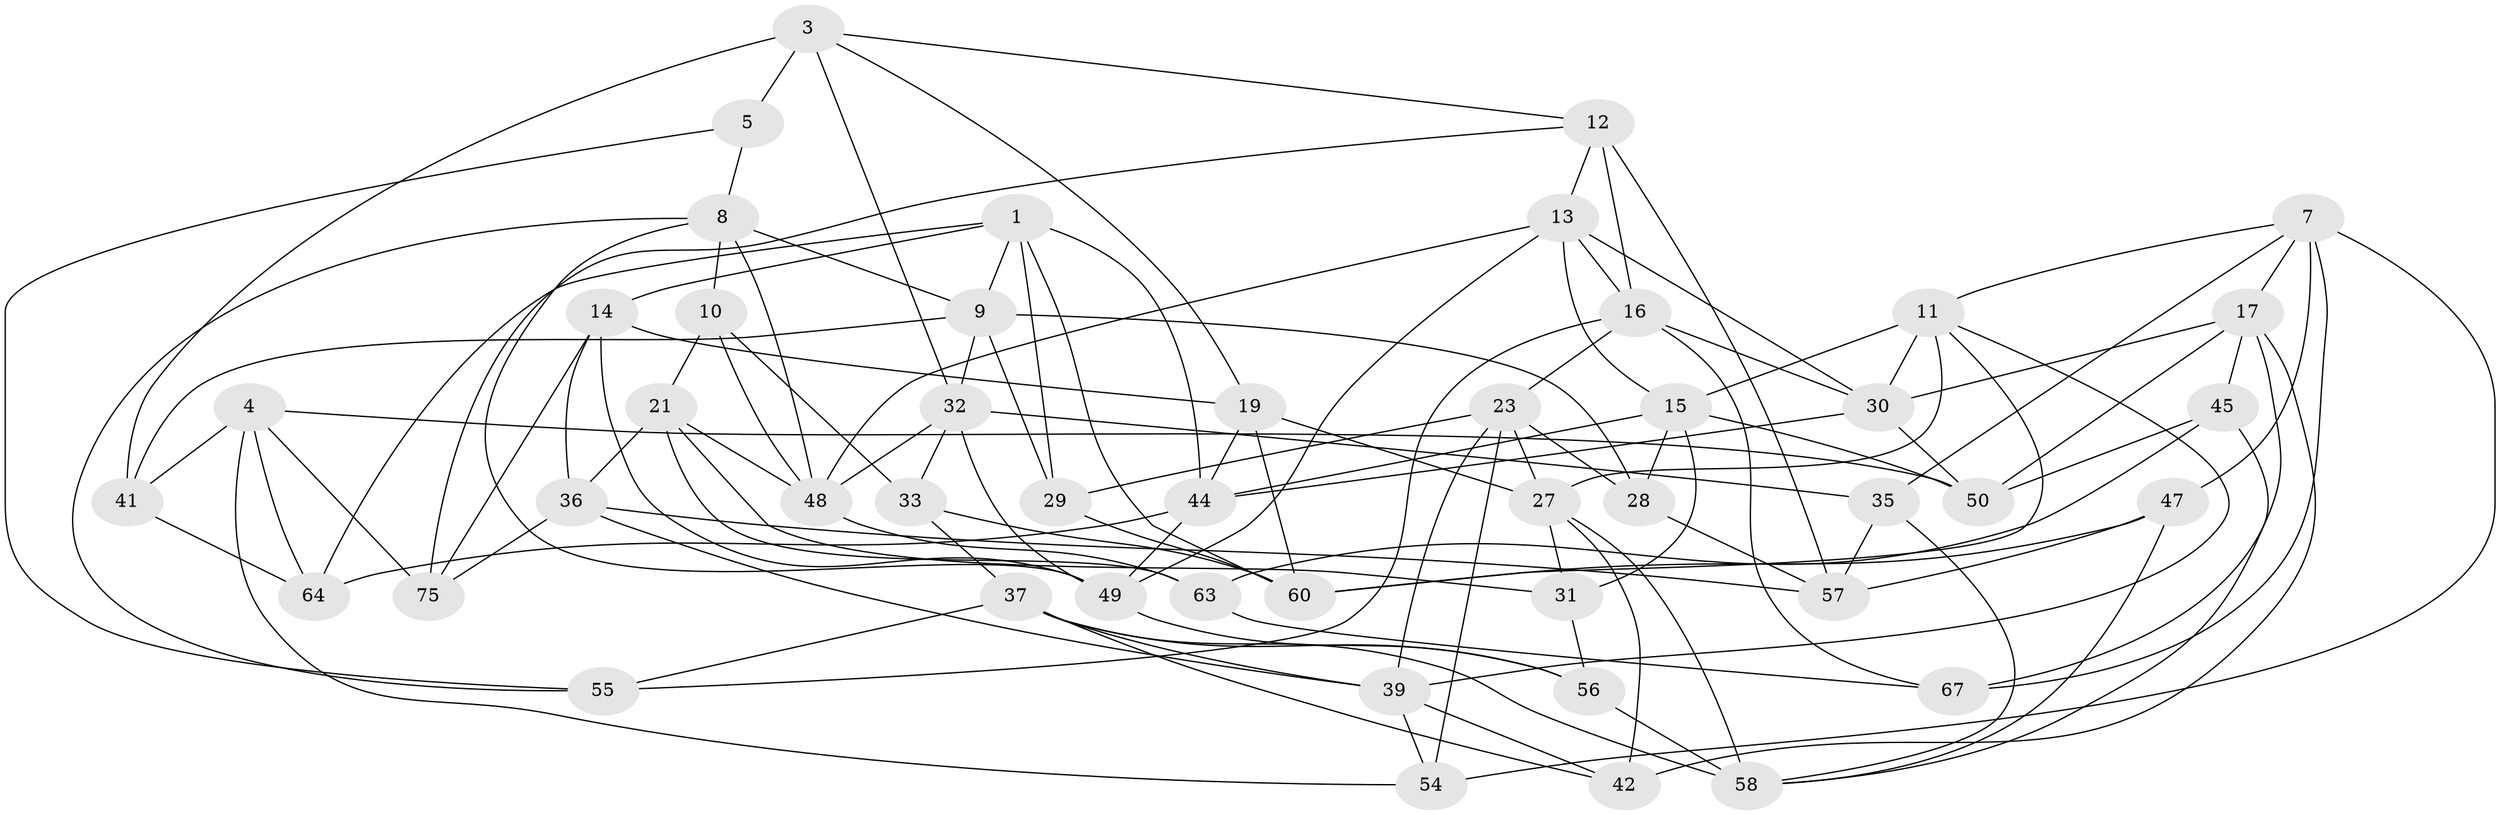 // original degree distribution, {4: 1.0}
// Generated by graph-tools (version 1.1) at 2025/11/02/27/25 16:11:49]
// undirected, 47 vertices, 118 edges
graph export_dot {
graph [start="1"]
  node [color=gray90,style=filled];
  1 [super="+2"];
  3 [super="+6"];
  4 [super="+68"];
  5;
  7 [super="+69"];
  8 [super="+24"];
  9 [super="+70"];
  10;
  11 [super="+18"];
  12 [super="+34"];
  13 [super="+20"];
  14 [super="+76"];
  15 [super="+74"];
  16 [super="+22"];
  17 [super="+71"];
  19 [super="+25"];
  21 [super="+26"];
  23 [super="+38"];
  27 [super="+40"];
  28;
  29;
  30 [super="+72"];
  31;
  32 [super="+52"];
  33;
  35;
  36 [super="+43"];
  37 [super="+59"];
  39 [super="+46"];
  41;
  42;
  44 [super="+53"];
  45;
  47;
  48 [super="+73"];
  49 [super="+62"];
  50 [super="+51"];
  54;
  55;
  56;
  57 [super="+61"];
  58 [super="+65"];
  60 [super="+66"];
  63;
  64;
  67;
  75;
  1 -- 29;
  1 -- 60;
  1 -- 64;
  1 -- 44;
  1 -- 9;
  1 -- 14;
  3 -- 32;
  3 -- 5 [weight=2];
  3 -- 41;
  3 -- 12;
  3 -- 19;
  4 -- 41;
  4 -- 64;
  4 -- 50 [weight=2];
  4 -- 75;
  4 -- 54;
  5 -- 55;
  5 -- 8;
  7 -- 17;
  7 -- 54;
  7 -- 35;
  7 -- 11;
  7 -- 67;
  7 -- 47;
  8 -- 10;
  8 -- 9;
  8 -- 55;
  8 -- 49;
  8 -- 48;
  9 -- 28;
  9 -- 32;
  9 -- 29;
  9 -- 41;
  10 -- 21;
  10 -- 33;
  10 -- 48;
  11 -- 39;
  11 -- 15;
  11 -- 27;
  11 -- 60;
  11 -- 30;
  12 -- 57 [weight=2];
  12 -- 16;
  12 -- 13;
  12 -- 75;
  13 -- 15;
  13 -- 48;
  13 -- 49;
  13 -- 16;
  13 -- 30;
  14 -- 75;
  14 -- 19 [weight=2];
  14 -- 49;
  14 -- 36;
  15 -- 44;
  15 -- 28;
  15 -- 31;
  15 -- 50;
  16 -- 55;
  16 -- 67;
  16 -- 30;
  16 -- 23;
  17 -- 30;
  17 -- 42;
  17 -- 50;
  17 -- 67;
  17 -- 45;
  19 -- 27;
  19 -- 44;
  19 -- 60;
  21 -- 48;
  21 -- 36 [weight=2];
  21 -- 63;
  21 -- 31;
  23 -- 29;
  23 -- 28;
  23 -- 39;
  23 -- 27;
  23 -- 54;
  27 -- 42;
  27 -- 58;
  27 -- 31;
  28 -- 57;
  29 -- 60;
  30 -- 44;
  30 -- 50;
  31 -- 56;
  32 -- 33;
  32 -- 49;
  32 -- 48;
  32 -- 35;
  33 -- 37;
  33 -- 60;
  35 -- 57;
  35 -- 58;
  36 -- 75;
  36 -- 57;
  36 -- 39;
  37 -- 42;
  37 -- 55;
  37 -- 56;
  37 -- 58;
  37 -- 39;
  39 -- 54;
  39 -- 42;
  41 -- 64;
  44 -- 64;
  44 -- 49;
  45 -- 63;
  45 -- 50;
  45 -- 58;
  47 -- 57;
  47 -- 60;
  47 -- 58;
  48 -- 63;
  49 -- 56;
  56 -- 58;
  63 -- 67;
}
